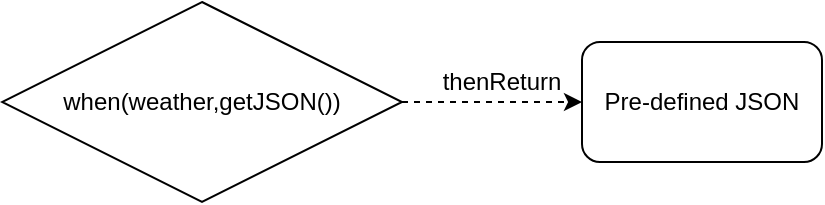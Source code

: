 <mxfile version="12.4.1" type="device" pages="1"><diagram id="bIQAxrwqOgIsmiaCLKJA" name="Page-1"><mxGraphModel dx="1424" dy="804" grid="1" gridSize="10" guides="1" tooltips="1" connect="1" arrows="1" fold="1" page="1" pageScale="1" pageWidth="827" pageHeight="1169" math="0" shadow="0"><root><mxCell id="0"/><mxCell id="1" parent="0"/><mxCell id="NzjgzZohv4R5AdaM9lFb-3" style="edgeStyle=orthogonalEdgeStyle;rounded=0;orthogonalLoop=1;jettySize=auto;html=1;exitX=1;exitY=0.5;exitDx=0;exitDy=0;entryX=0;entryY=0.5;entryDx=0;entryDy=0;dashed=1;" edge="1" parent="1" source="NzjgzZohv4R5AdaM9lFb-1" target="NzjgzZohv4R5AdaM9lFb-2"><mxGeometry relative="1" as="geometry"/></mxCell><mxCell id="NzjgzZohv4R5AdaM9lFb-1" value="when(weather,getJSON())" style="rhombus;whiteSpace=wrap;html=1;" vertex="1" parent="1"><mxGeometry x="110" y="140" width="200" height="100" as="geometry"/></mxCell><mxCell id="NzjgzZohv4R5AdaM9lFb-2" value="Pre-defined JSON" style="rounded=1;whiteSpace=wrap;html=1;" vertex="1" parent="1"><mxGeometry x="400" y="160" width="120" height="60" as="geometry"/></mxCell><mxCell id="NzjgzZohv4R5AdaM9lFb-4" value="thenReturn" style="text;html=1;strokeColor=none;fillColor=none;align=center;verticalAlign=middle;whiteSpace=wrap;rounded=0;" vertex="1" parent="1"><mxGeometry x="340" y="170" width="40" height="20" as="geometry"/></mxCell></root></mxGraphModel></diagram></mxfile>